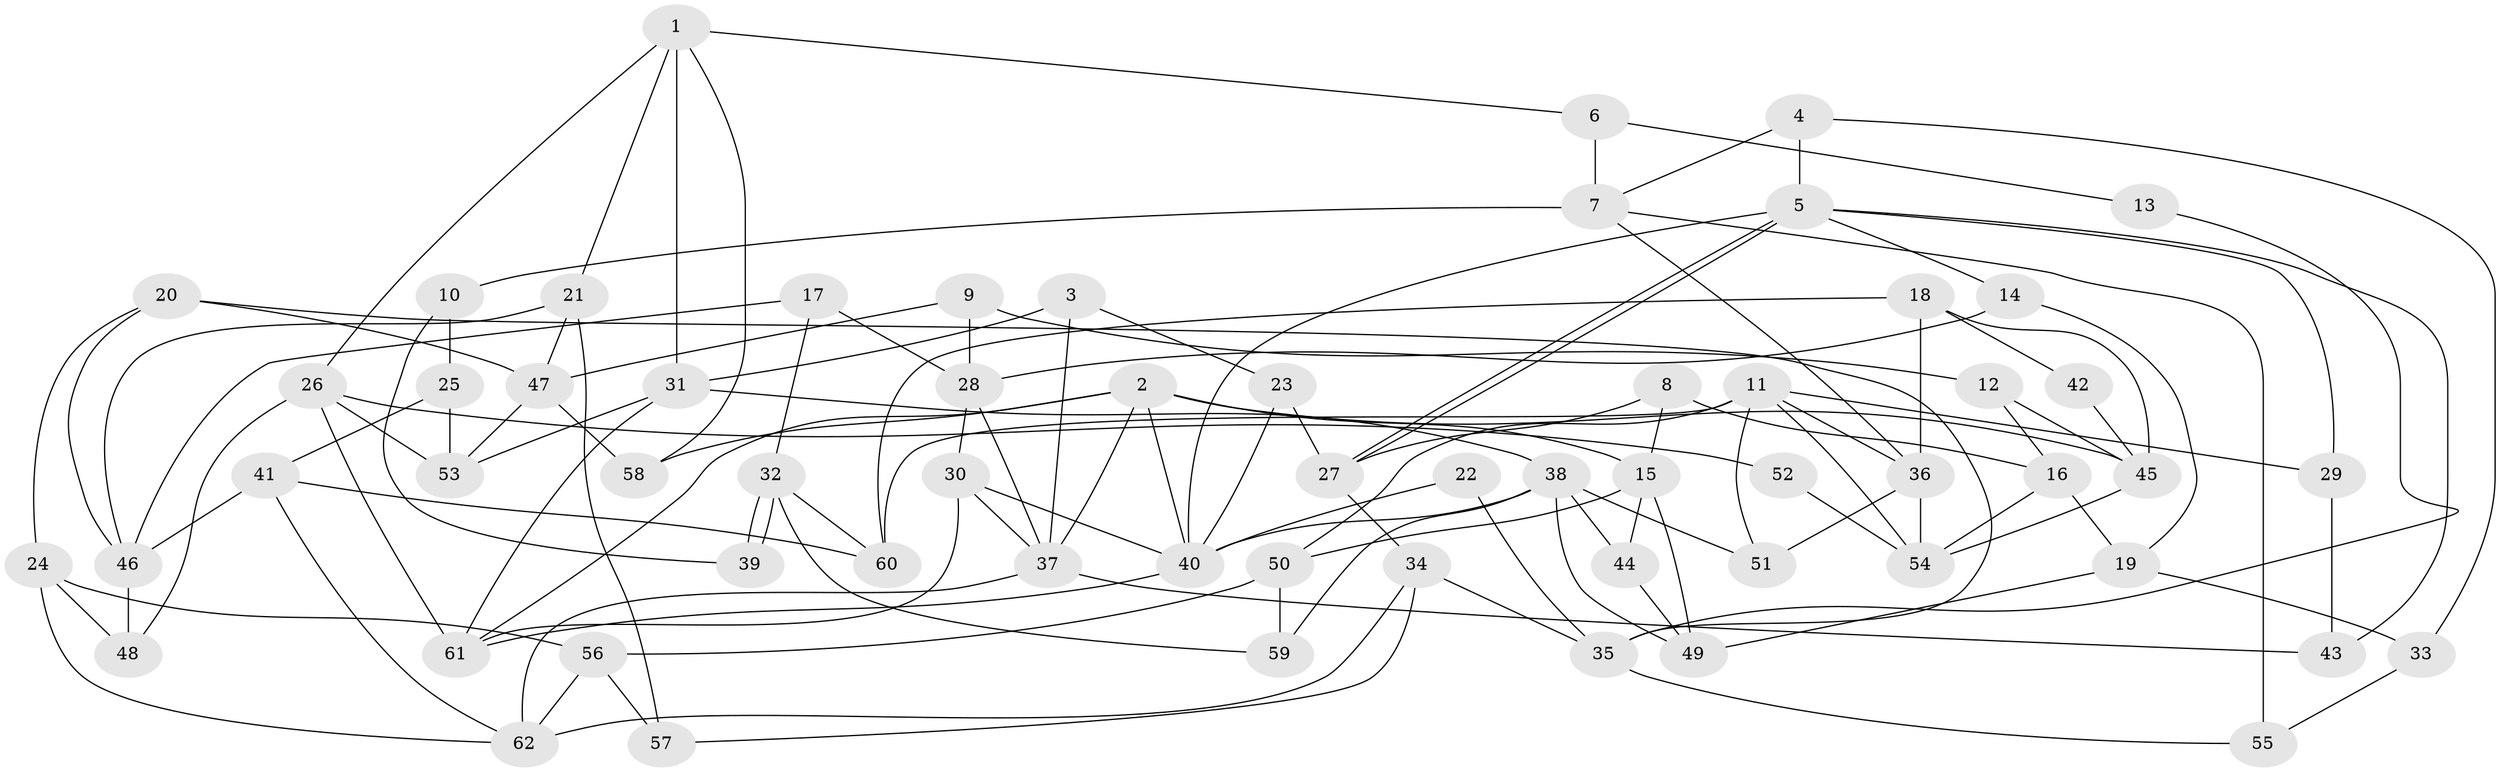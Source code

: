 // coarse degree distribution, {8: 0.05405405405405406, 7: 0.16216216216216217, 3: 0.16216216216216217, 6: 0.21621621621621623, 4: 0.21621621621621623, 2: 0.08108108108108109, 5: 0.10810810810810811}
// Generated by graph-tools (version 1.1) at 2025/23/03/03/25 07:23:57]
// undirected, 62 vertices, 124 edges
graph export_dot {
graph [start="1"]
  node [color=gray90,style=filled];
  1;
  2;
  3;
  4;
  5;
  6;
  7;
  8;
  9;
  10;
  11;
  12;
  13;
  14;
  15;
  16;
  17;
  18;
  19;
  20;
  21;
  22;
  23;
  24;
  25;
  26;
  27;
  28;
  29;
  30;
  31;
  32;
  33;
  34;
  35;
  36;
  37;
  38;
  39;
  40;
  41;
  42;
  43;
  44;
  45;
  46;
  47;
  48;
  49;
  50;
  51;
  52;
  53;
  54;
  55;
  56;
  57;
  58;
  59;
  60;
  61;
  62;
  1 -- 31;
  1 -- 21;
  1 -- 6;
  1 -- 26;
  1 -- 58;
  2 -- 40;
  2 -- 45;
  2 -- 15;
  2 -- 37;
  2 -- 58;
  2 -- 61;
  3 -- 31;
  3 -- 37;
  3 -- 23;
  4 -- 7;
  4 -- 5;
  4 -- 33;
  5 -- 40;
  5 -- 27;
  5 -- 27;
  5 -- 14;
  5 -- 29;
  5 -- 43;
  6 -- 7;
  6 -- 13;
  7 -- 55;
  7 -- 36;
  7 -- 10;
  8 -- 15;
  8 -- 27;
  8 -- 16;
  9 -- 12;
  9 -- 47;
  9 -- 28;
  10 -- 25;
  10 -- 39;
  11 -- 51;
  11 -- 29;
  11 -- 36;
  11 -- 50;
  11 -- 54;
  11 -- 60;
  12 -- 16;
  12 -- 45;
  13 -- 35;
  14 -- 28;
  14 -- 19;
  15 -- 50;
  15 -- 44;
  15 -- 49;
  16 -- 19;
  16 -- 54;
  17 -- 32;
  17 -- 28;
  17 -- 46;
  18 -- 36;
  18 -- 60;
  18 -- 42;
  18 -- 45;
  19 -- 49;
  19 -- 33;
  20 -- 24;
  20 -- 47;
  20 -- 35;
  20 -- 46;
  21 -- 47;
  21 -- 46;
  21 -- 57;
  22 -- 35;
  22 -- 40;
  23 -- 40;
  23 -- 27;
  24 -- 56;
  24 -- 62;
  24 -- 48;
  25 -- 41;
  25 -- 53;
  26 -- 48;
  26 -- 52;
  26 -- 53;
  26 -- 61;
  27 -- 34;
  28 -- 37;
  28 -- 30;
  29 -- 43;
  30 -- 61;
  30 -- 37;
  30 -- 40;
  31 -- 61;
  31 -- 38;
  31 -- 53;
  32 -- 59;
  32 -- 39;
  32 -- 39;
  32 -- 60;
  33 -- 55;
  34 -- 62;
  34 -- 35;
  34 -- 57;
  35 -- 55;
  36 -- 54;
  36 -- 51;
  37 -- 43;
  37 -- 62;
  38 -- 44;
  38 -- 40;
  38 -- 49;
  38 -- 51;
  38 -- 59;
  40 -- 61;
  41 -- 60;
  41 -- 46;
  41 -- 62;
  42 -- 45;
  44 -- 49;
  45 -- 54;
  46 -- 48;
  47 -- 53;
  47 -- 58;
  50 -- 56;
  50 -- 59;
  52 -- 54;
  56 -- 62;
  56 -- 57;
}
